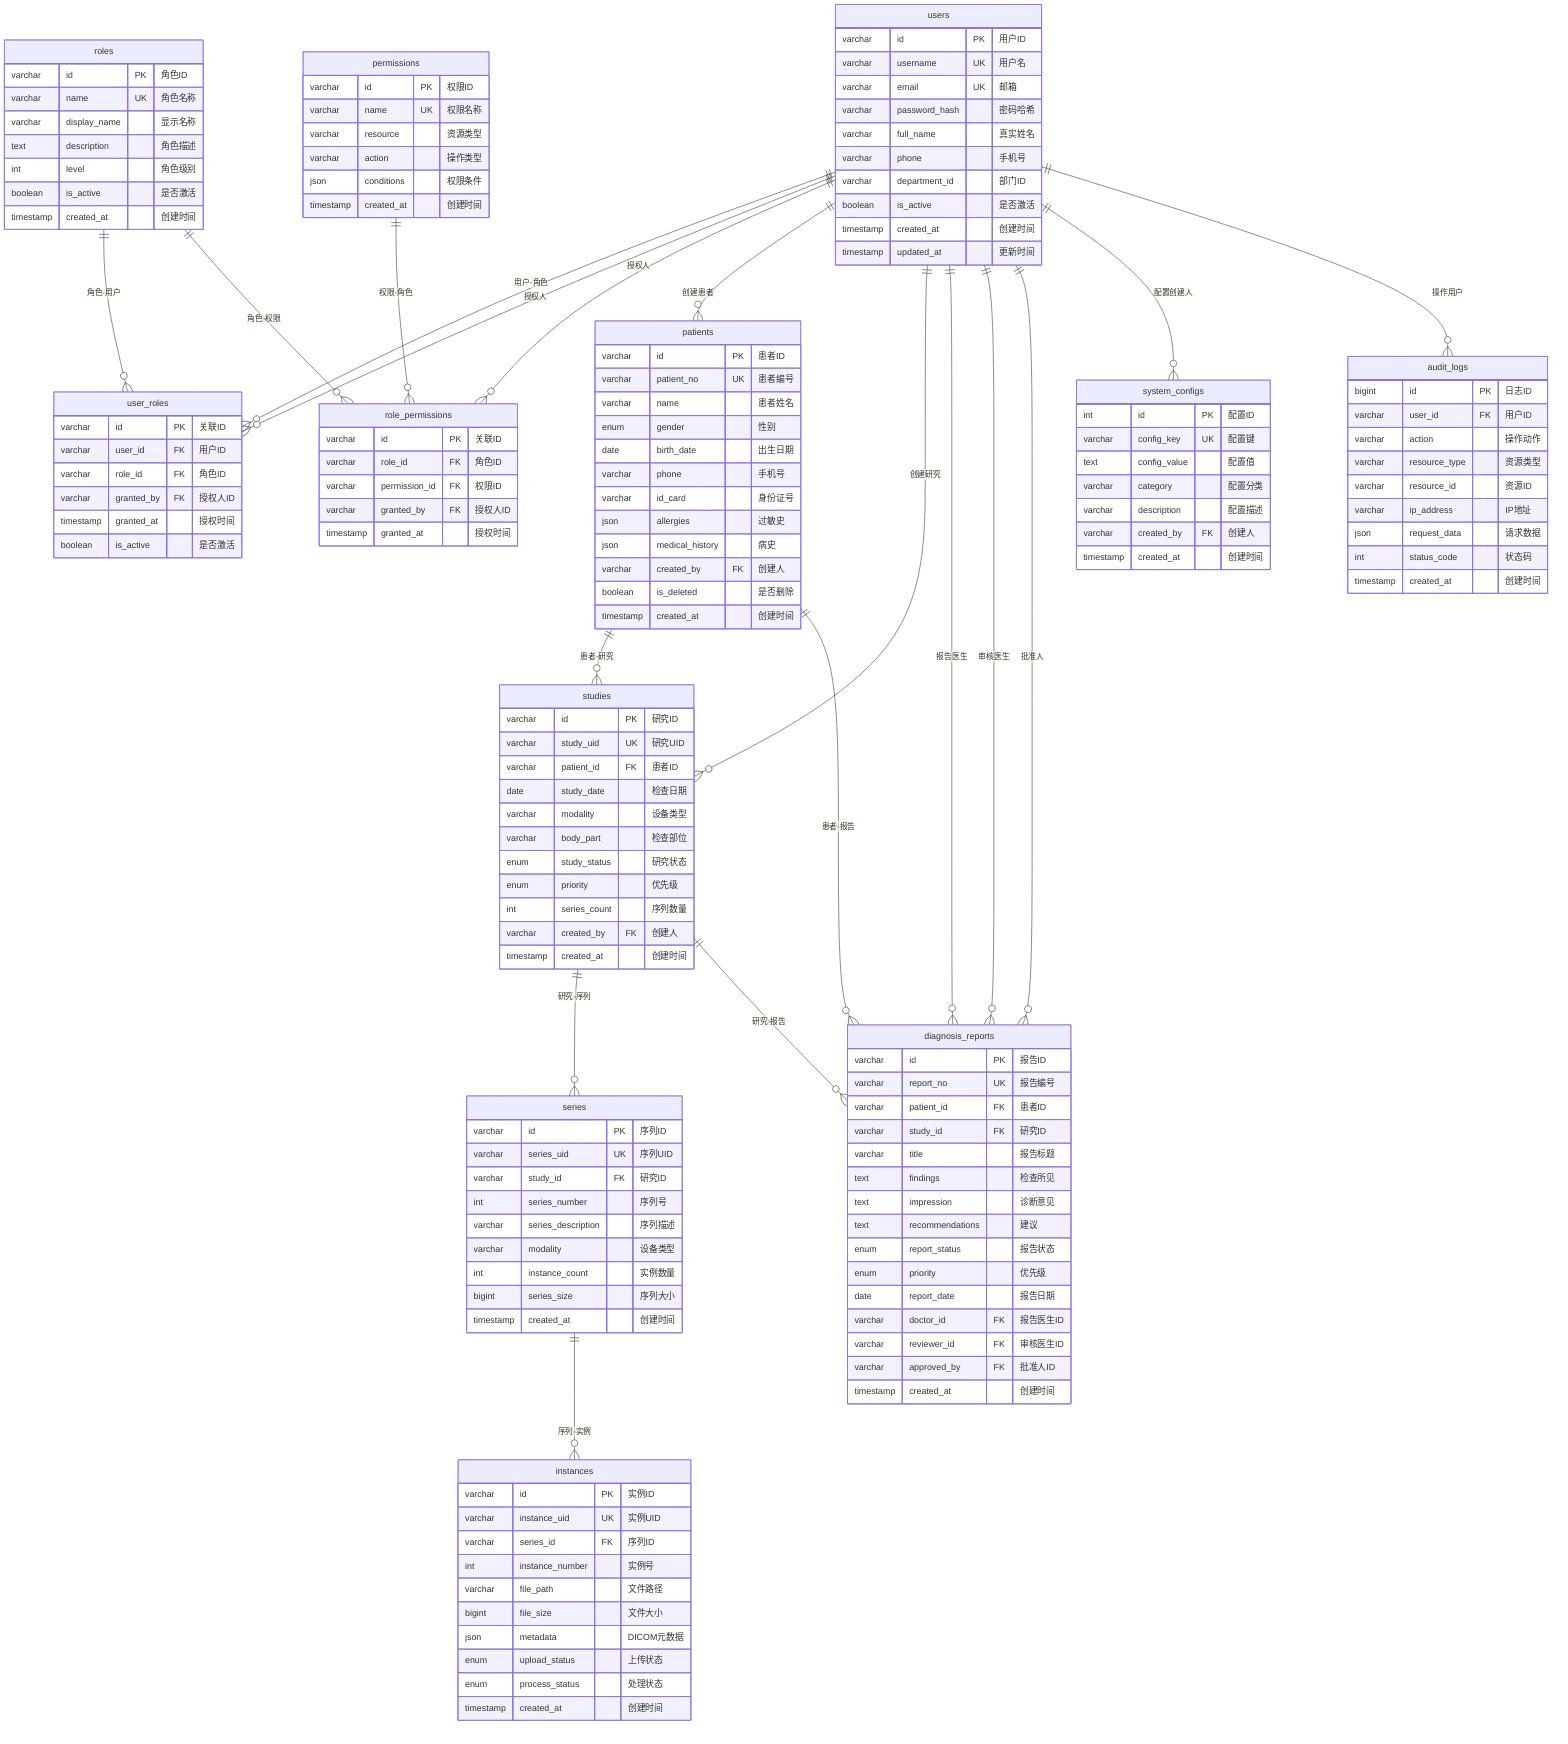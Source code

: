 erDiagram
    %% 医疗影像诊断系统数据库关系图
    %% 用户管理模块
    users {
        varchar id PK "用户ID"
        varchar username UK "用户名"
        varchar email UK "邮箱"
        varchar password_hash "密码哈希"
        varchar full_name "真实姓名"
        varchar phone "手机号"
        varchar department_id "部门ID"
        boolean is_active "是否激活"
        timestamp created_at "创建时间"
        timestamp updated_at "更新时间"
    }

    roles {
        varchar id PK "角色ID"
        varchar name UK "角色名称"
        varchar display_name "显示名称"
        text description "角色描述"
        int level "角色级别"
        boolean is_active "是否激活"
        timestamp created_at "创建时间"
    }

    permissions {
        varchar id PK "权限ID"
        varchar name UK "权限名称"
        varchar resource "资源类型"
        varchar action "操作类型"
        json conditions "权限条件"
        timestamp created_at "创建时间"
    }

    user_roles {
        varchar id PK "关联ID"
        varchar user_id FK "用户ID"
        varchar role_id FK "角色ID"
        varchar granted_by FK "授权人ID"
        timestamp granted_at "授权时间"
        boolean is_active "是否激活"
    }

    role_permissions {
        varchar id PK "关联ID"
        varchar role_id FK "角色ID"
        varchar permission_id FK "权限ID"
        varchar granted_by FK "授权人ID"
        timestamp granted_at "授权时间"
    }

    %% 患者管理模块
    patients {
        varchar id PK "患者ID"
        varchar patient_no UK "患者编号"
        varchar name "患者姓名"
        enum gender "性别"
        date birth_date "出生日期"
        varchar phone "手机号"
        varchar id_card "身份证号"
        json allergies "过敏史"
        json medical_history "病史"
        varchar created_by FK "创建人"
        boolean is_deleted "是否删除"
        timestamp created_at "创建时间"
    }

    %% 影像管理模块
    studies {
        varchar id PK "研究ID"
        varchar study_uid UK "研究UID"
        varchar patient_id FK "患者ID"
        date study_date "检查日期"
        varchar modality "设备类型"
        varchar body_part "检查部位"
        enum study_status "研究状态"
        enum priority "优先级"
        int series_count "序列数量"
        varchar created_by FK "创建人"
        timestamp created_at "创建时间"
    }

    series {
        varchar id PK "序列ID"
        varchar series_uid UK "序列UID"
        varchar study_id FK "研究ID"
        int series_number "序列号"
        varchar series_description "序列描述"
        varchar modality "设备类型"
        int instance_count "实例数量"
        bigint series_size "序列大小"
        timestamp created_at "创建时间"
    }

    instances {
        varchar id PK "实例ID"
        varchar instance_uid UK "实例UID"
        varchar series_id FK "序列ID"
        int instance_number "实例号"
        varchar file_path "文件路径"
        bigint file_size "文件大小"
        json metadata "DICOM元数据"
        enum upload_status "上传状态"
        enum process_status "处理状态"
        timestamp created_at "创建时间"
    }

    %% 诊断报告模块
    diagnosis_reports {
        varchar id PK "报告ID"
        varchar report_no UK "报告编号"
        varchar patient_id FK "患者ID"
        varchar study_id FK "研究ID"
        varchar title "报告标题"
        text findings "检查所见"
        text impression "诊断意见"
        text recommendations "建议"
        enum report_status "报告状态"
        enum priority "优先级"
        date report_date "报告日期"
        varchar doctor_id FK "报告医生ID"
        varchar reviewer_id FK "审核医生ID"
        varchar approved_by FK "批准人ID"
        timestamp created_at "创建时间"
    }

    %% 系统管理模块
    system_configs {
        int id PK "配置ID"
        varchar config_key UK "配置键"
        text config_value "配置值"
        varchar category "配置分类"
        varchar description "配置描述"
        varchar created_by FK "创建人"
        timestamp created_at "创建时间"
    }

    audit_logs {
        bigint id PK "日志ID"
        varchar user_id FK "用户ID"
        varchar action "操作动作"
        varchar resource_type "资源类型"
        varchar resource_id "资源ID"
        varchar ip_address "IP地址"
        json request_data "请求数据"
        int status_code "状态码"
        timestamp created_at "创建时间"
    }

    %% 关系定义
    users ||--o{ user_roles : "用户-角色"
    roles ||--o{ user_roles : "角色-用户"
    roles ||--o{ role_permissions : "角色-权限"
    permissions ||--o{ role_permissions : "权限-角色"
    users ||--o{ user_roles : "授权人"
    users ||--o{ role_permissions : "授权人"

    users ||--o{ patients : "创建患者"
    patients ||--o{ studies : "患者-研究"
    users ||--o{ studies : "创建研究"
    studies ||--o{ series : "研究-序列"
    series ||--o{ instances : "序列-实例"

    patients ||--o{ diagnosis_reports : "患者-报告"
    studies ||--o{ diagnosis_reports : "研究-报告"
    users ||--o{ diagnosis_reports : "报告医生"
    users ||--o{ diagnosis_reports : "审核医生"
    users ||--o{ diagnosis_reports : "批准人"

    users ||--o{ system_configs : "配置创建人"
    users ||--o{ audit_logs : "操作用户"